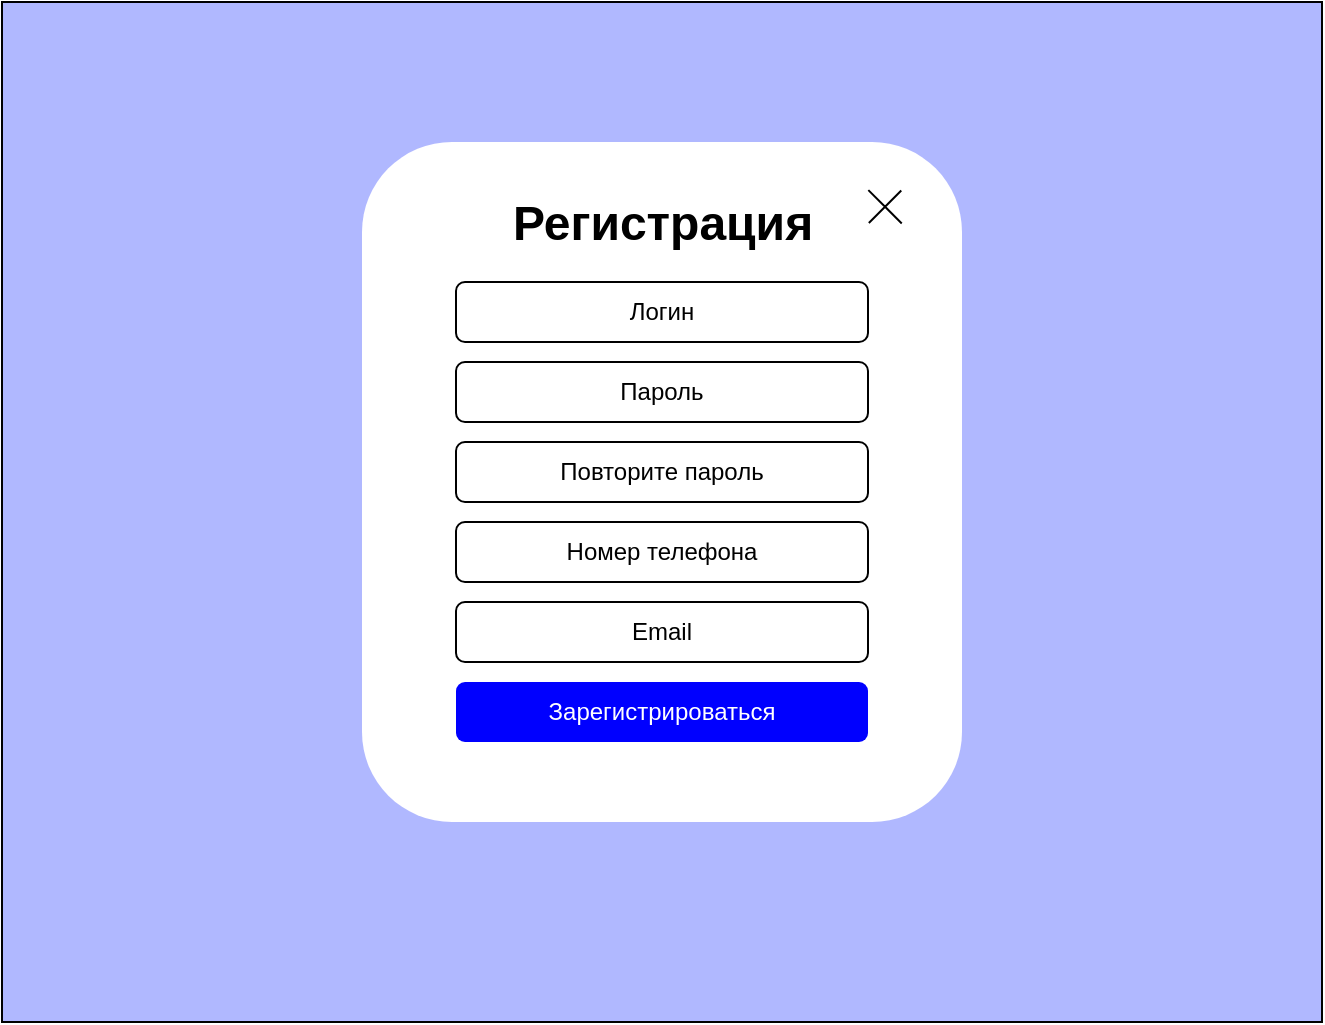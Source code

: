 <mxfile version="22.1.2" type="device">
  <diagram name="Страница — 1" id="FYUcbcnaf--P3dexhryS">
    <mxGraphModel dx="889" dy="459" grid="1" gridSize="10" guides="1" tooltips="1" connect="1" arrows="1" fold="1" page="1" pageScale="1" pageWidth="827" pageHeight="1169" math="0" shadow="0">
      <root>
        <mxCell id="0" />
        <mxCell id="1" parent="0" />
        <mxCell id="7M7wtbTKfdPqytFjPpsr-1" value="" style="rounded=0;whiteSpace=wrap;html=1;fillColor=#B0B8FF;" vertex="1" parent="1">
          <mxGeometry x="60" y="40" width="660" height="510" as="geometry" />
        </mxCell>
        <mxCell id="7M7wtbTKfdPqytFjPpsr-3" value="" style="rounded=1;whiteSpace=wrap;html=1;strokeColor=none;" vertex="1" parent="1">
          <mxGeometry x="240" y="110" width="300" height="340" as="geometry" />
        </mxCell>
        <mxCell id="7M7wtbTKfdPqytFjPpsr-6" value="" style="shape=cross;whiteSpace=wrap;html=1;rotation=45;size=0;" vertex="1" parent="1">
          <mxGeometry x="489.73" y="130.92" width="23.6" height="22.93" as="geometry" />
        </mxCell>
        <mxCell id="7M7wtbTKfdPqytFjPpsr-9" value="Регистрация" style="text;strokeColor=none;fillColor=none;html=1;fontSize=24;fontStyle=1;verticalAlign=middle;align=center;" vertex="1" parent="1">
          <mxGeometry x="340" y="130.92" width="100" height="40" as="geometry" />
        </mxCell>
        <mxCell id="7M7wtbTKfdPqytFjPpsr-10" value="" style="rounded=1;whiteSpace=wrap;html=1;" vertex="1" parent="1">
          <mxGeometry x="287" y="180" width="206" height="30" as="geometry" />
        </mxCell>
        <mxCell id="7M7wtbTKfdPqytFjPpsr-11" value="Логин" style="text;html=1;strokeColor=none;fillColor=none;align=center;verticalAlign=middle;whiteSpace=wrap;rounded=0;" vertex="1" parent="1">
          <mxGeometry x="360" y="180" width="60" height="30" as="geometry" />
        </mxCell>
        <mxCell id="7M7wtbTKfdPqytFjPpsr-12" value="" style="rounded=1;whiteSpace=wrap;html=1;" vertex="1" parent="1">
          <mxGeometry x="287" y="220" width="206" height="30" as="geometry" />
        </mxCell>
        <mxCell id="7M7wtbTKfdPqytFjPpsr-13" value="Пароль" style="text;html=1;strokeColor=none;fillColor=none;align=center;verticalAlign=middle;whiteSpace=wrap;rounded=0;" vertex="1" parent="1">
          <mxGeometry x="360" y="220" width="60" height="30" as="geometry" />
        </mxCell>
        <mxCell id="7M7wtbTKfdPqytFjPpsr-15" value="" style="rounded=1;whiteSpace=wrap;html=1;fillColor=#0000FF;fontColor=#FFFFFF;strokeColor=none;" vertex="1" parent="1">
          <mxGeometry x="287" y="380" width="206" height="30" as="geometry" />
        </mxCell>
        <mxCell id="7M7wtbTKfdPqytFjPpsr-16" value="Зарегистрироваться" style="text;html=1;strokeColor=none;fillColor=none;align=center;verticalAlign=middle;whiteSpace=wrap;rounded=0;fontColor=#FFFFFF;" vertex="1" parent="1">
          <mxGeometry x="360" y="380" width="60" height="30" as="geometry" />
        </mxCell>
        <mxCell id="7M7wtbTKfdPqytFjPpsr-18" value="" style="rounded=1;whiteSpace=wrap;html=1;" vertex="1" parent="1">
          <mxGeometry x="287" y="260" width="206" height="30" as="geometry" />
        </mxCell>
        <mxCell id="7M7wtbTKfdPqytFjPpsr-19" value="Повторите пароль" style="text;html=1;strokeColor=none;fillColor=none;align=center;verticalAlign=middle;whiteSpace=wrap;rounded=0;" vertex="1" parent="1">
          <mxGeometry x="320" y="260" width="140" height="30" as="geometry" />
        </mxCell>
        <mxCell id="7M7wtbTKfdPqytFjPpsr-22" value="" style="rounded=1;whiteSpace=wrap;html=1;" vertex="1" parent="1">
          <mxGeometry x="287" y="300" width="206" height="30" as="geometry" />
        </mxCell>
        <mxCell id="7M7wtbTKfdPqytFjPpsr-23" value="Номер телефона" style="text;html=1;strokeColor=none;fillColor=none;align=center;verticalAlign=middle;whiteSpace=wrap;rounded=0;" vertex="1" parent="1">
          <mxGeometry x="320" y="300" width="140" height="30" as="geometry" />
        </mxCell>
        <mxCell id="7M7wtbTKfdPqytFjPpsr-24" value="" style="rounded=1;whiteSpace=wrap;html=1;" vertex="1" parent="1">
          <mxGeometry x="287" y="340" width="206" height="30" as="geometry" />
        </mxCell>
        <mxCell id="7M7wtbTKfdPqytFjPpsr-25" value="Email" style="text;html=1;strokeColor=none;fillColor=none;align=center;verticalAlign=middle;whiteSpace=wrap;rounded=0;" vertex="1" parent="1">
          <mxGeometry x="320" y="340" width="140" height="30" as="geometry" />
        </mxCell>
      </root>
    </mxGraphModel>
  </diagram>
</mxfile>
